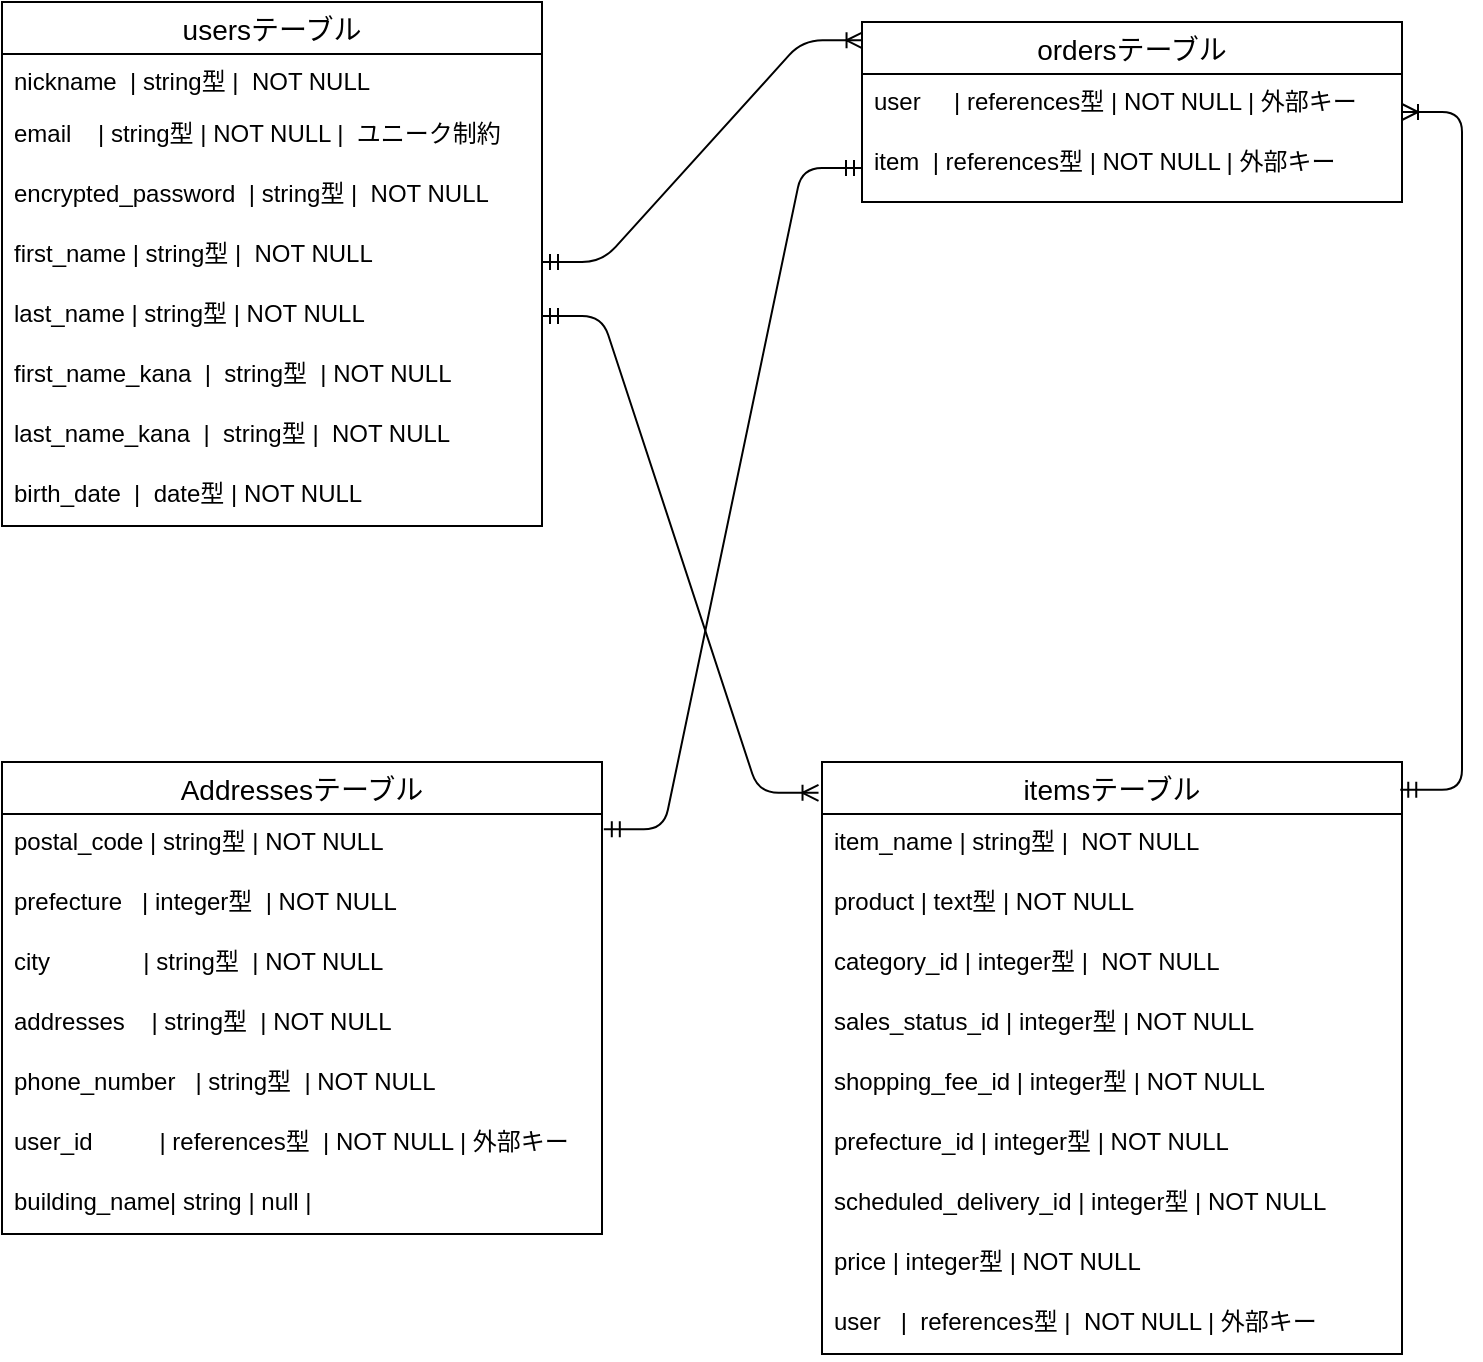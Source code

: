 <mxfile>
    <diagram id="QvsLKpEw3Mts_-JCKdX7" name="ページ1">
        <mxGraphModel dx="777" dy="739" grid="1" gridSize="10" guides="1" tooltips="1" connect="1" arrows="1" fold="1" page="1" pageScale="1" pageWidth="827" pageHeight="1169" math="0" shadow="0">
            <root>
                <mxCell id="0"/>
                <mxCell id="1" parent="0"/>
                <mxCell id="2" value="usersテーブル" style="swimlane;fontStyle=0;childLayout=stackLayout;horizontal=1;startSize=26;horizontalStack=0;resizeParent=1;resizeParentMax=0;resizeLast=0;collapsible=1;marginBottom=0;align=center;fontSize=14;" vertex="1" parent="1">
                    <mxGeometry x="50" y="50" width="270" height="262" as="geometry"/>
                </mxCell>
                <mxCell id="4" value="nickname  | string型 |  NOT NULL" style="text;strokeColor=none;fillColor=none;spacingLeft=4;spacingRight=4;overflow=hidden;rotatable=0;points=[[0,0.5],[1,0.5]];portConstraint=eastwest;fontSize=12;" vertex="1" parent="2">
                    <mxGeometry y="26" width="270" height="26" as="geometry"/>
                </mxCell>
                <mxCell id="5" value="email    | string型 | NOT NULL |  ユニーク制約" style="text;strokeColor=none;fillColor=none;spacingLeft=4;spacingRight=4;overflow=hidden;rotatable=0;points=[[0,0.5],[1,0.5]];portConstraint=eastwest;fontSize=12;" vertex="1" parent="2">
                    <mxGeometry y="52" width="270" height="30" as="geometry"/>
                </mxCell>
                <mxCell id="18" value="encrypted_password  | string型 |  NOT NULL" style="text;strokeColor=none;fillColor=none;spacingLeft=4;spacingRight=4;overflow=hidden;rotatable=0;points=[[0,0.5],[1,0.5]];portConstraint=eastwest;fontSize=12;" vertex="1" parent="2">
                    <mxGeometry y="82" width="270" height="30" as="geometry"/>
                </mxCell>
                <mxCell id="19" value="first_name | string型 |  NOT NULL" style="text;strokeColor=none;fillColor=none;spacingLeft=4;spacingRight=4;overflow=hidden;rotatable=0;points=[[0,0.5],[1,0.5]];portConstraint=eastwest;fontSize=12;" vertex="1" parent="2">
                    <mxGeometry y="112" width="270" height="30" as="geometry"/>
                </mxCell>
                <mxCell id="20" value="last_name | string型 | NOT NULL" style="text;strokeColor=none;fillColor=none;spacingLeft=4;spacingRight=4;overflow=hidden;rotatable=0;points=[[0,0.5],[1,0.5]];portConstraint=eastwest;fontSize=12;" vertex="1" parent="2">
                    <mxGeometry y="142" width="270" height="30" as="geometry"/>
                </mxCell>
                <mxCell id="21" value="first_name_kana  |  string型  | NOT NULL" style="text;strokeColor=none;fillColor=none;spacingLeft=4;spacingRight=4;overflow=hidden;rotatable=0;points=[[0,0.5],[1,0.5]];portConstraint=eastwest;fontSize=12;" vertex="1" parent="2">
                    <mxGeometry y="172" width="270" height="30" as="geometry"/>
                </mxCell>
                <mxCell id="22" value="last_name_kana  |  string型 |  NOT NULL" style="text;strokeColor=none;fillColor=none;spacingLeft=4;spacingRight=4;overflow=hidden;rotatable=0;points=[[0,0.5],[1,0.5]];portConstraint=eastwest;fontSize=12;" vertex="1" parent="2">
                    <mxGeometry y="202" width="270" height="30" as="geometry"/>
                </mxCell>
                <mxCell id="23" value="birth_date  |  date型 | NOT NULL" style="text;strokeColor=none;fillColor=none;spacingLeft=4;spacingRight=4;overflow=hidden;rotatable=0;points=[[0,0.5],[1,0.5]];portConstraint=eastwest;fontSize=12;" vertex="1" parent="2">
                    <mxGeometry y="232" width="270" height="30" as="geometry"/>
                </mxCell>
                <mxCell id="6" value="ordersテーブル" style="swimlane;fontStyle=0;childLayout=stackLayout;horizontal=1;startSize=26;horizontalStack=0;resizeParent=1;resizeParentMax=0;resizeLast=0;collapsible=1;marginBottom=0;align=center;fontSize=14;" vertex="1" parent="1">
                    <mxGeometry x="480" y="60" width="270" height="90" as="geometry"/>
                </mxCell>
                <mxCell id="8" value="user     | references型 | NOT NULL | 外部キー" style="text;strokeColor=none;fillColor=none;spacingLeft=4;spacingRight=4;overflow=hidden;rotatable=0;points=[[0,0.5],[1,0.5]];portConstraint=eastwest;fontSize=12;" vertex="1" parent="6">
                    <mxGeometry y="26" width="270" height="30" as="geometry"/>
                </mxCell>
                <mxCell id="9" value="item  | references型 | NOT NULL | 外部キー" style="text;strokeColor=none;fillColor=none;spacingLeft=4;spacingRight=4;overflow=hidden;rotatable=0;points=[[0,0.5],[1,0.5]];portConstraint=eastwest;fontSize=12;" vertex="1" parent="6">
                    <mxGeometry y="56" width="270" height="34" as="geometry"/>
                </mxCell>
                <mxCell id="10" value="itemsテーブル" style="swimlane;fontStyle=0;childLayout=stackLayout;horizontal=1;startSize=26;horizontalStack=0;resizeParent=1;resizeParentMax=0;resizeLast=0;collapsible=1;marginBottom=0;align=center;fontSize=14;" vertex="1" parent="1">
                    <mxGeometry x="460" y="430" width="290" height="296" as="geometry"/>
                </mxCell>
                <mxCell id="12" value="item_name | string型 |  NOT NULL " style="text;strokeColor=none;fillColor=none;spacingLeft=4;spacingRight=4;overflow=hidden;rotatable=0;points=[[0,0.5],[1,0.5]];portConstraint=eastwest;fontSize=12;" vertex="1" parent="10">
                    <mxGeometry y="26" width="290" height="30" as="geometry"/>
                </mxCell>
                <mxCell id="24" value="product | text型 | NOT NULL" style="text;strokeColor=none;fillColor=none;spacingLeft=4;spacingRight=4;overflow=hidden;rotatable=0;points=[[0,0.5],[1,0.5]];portConstraint=eastwest;fontSize=12;" vertex="1" parent="10">
                    <mxGeometry y="56" width="290" height="30" as="geometry"/>
                </mxCell>
                <mxCell id="25" value="category_id | integer型 |  NOT NULL" style="text;strokeColor=none;fillColor=none;spacingLeft=4;spacingRight=4;overflow=hidden;rotatable=0;points=[[0,0.5],[1,0.5]];portConstraint=eastwest;fontSize=12;" vertex="1" parent="10">
                    <mxGeometry y="86" width="290" height="30" as="geometry"/>
                </mxCell>
                <mxCell id="26" value="sales_status_id | integer型 | NOT NULL" style="text;strokeColor=none;fillColor=none;spacingLeft=4;spacingRight=4;overflow=hidden;rotatable=0;points=[[0,0.5],[1,0.5]];portConstraint=eastwest;fontSize=12;" vertex="1" parent="10">
                    <mxGeometry y="116" width="290" height="30" as="geometry"/>
                </mxCell>
                <mxCell id="27" value="shopping_fee_id | integer型 | NOT NULL" style="text;strokeColor=none;fillColor=none;spacingLeft=4;spacingRight=4;overflow=hidden;rotatable=0;points=[[0,0.5],[1,0.5]];portConstraint=eastwest;fontSize=12;" vertex="1" parent="10">
                    <mxGeometry y="146" width="290" height="30" as="geometry"/>
                </mxCell>
                <mxCell id="28" value="prefecture_id | integer型 | NOT NULL" style="text;strokeColor=none;fillColor=none;spacingLeft=4;spacingRight=4;overflow=hidden;rotatable=0;points=[[0,0.5],[1,0.5]];portConstraint=eastwest;fontSize=12;" vertex="1" parent="10">
                    <mxGeometry y="176" width="290" height="30" as="geometry"/>
                </mxCell>
                <mxCell id="29" value="scheduled_delivery_id | integer型 | NOT NULL" style="text;strokeColor=none;fillColor=none;spacingLeft=4;spacingRight=4;overflow=hidden;rotatable=0;points=[[0,0.5],[1,0.5]];portConstraint=eastwest;fontSize=12;" vertex="1" parent="10">
                    <mxGeometry y="206" width="290" height="30" as="geometry"/>
                </mxCell>
                <mxCell id="30" value="price | integer型 | NOT NULL" style="text;strokeColor=none;fillColor=none;spacingLeft=4;spacingRight=4;overflow=hidden;rotatable=0;points=[[0,0.5],[1,0.5]];portConstraint=eastwest;fontSize=12;" vertex="1" parent="10">
                    <mxGeometry y="236" width="290" height="30" as="geometry"/>
                </mxCell>
                <mxCell id="36" value="user   |  references型 |  NOT NULL | 外部キー" style="text;strokeColor=none;fillColor=none;spacingLeft=4;spacingRight=4;overflow=hidden;rotatable=0;points=[[0,0.5],[1,0.5]];portConstraint=eastwest;fontSize=12;" vertex="1" parent="10">
                    <mxGeometry y="266" width="290" height="30" as="geometry"/>
                </mxCell>
                <mxCell id="45" value="" style="edgeStyle=entityRelationEdgeStyle;fontSize=12;html=1;endArrow=ERoneToMany;startArrow=ERmandOne;exitX=0.997;exitY=0.047;exitDx=0;exitDy=0;exitPerimeter=0;" edge="1" parent="1" source="10" target="6">
                    <mxGeometry width="100" height="100" relative="1" as="geometry">
                        <mxPoint x="530" y="480" as="sourcePoint"/>
                        <mxPoint x="630" y="380" as="targetPoint"/>
                    </mxGeometry>
                </mxCell>
                <mxCell id="213" value="Addressesテーブル" style="swimlane;fontStyle=0;childLayout=stackLayout;horizontal=1;startSize=26;horizontalStack=0;resizeParent=1;resizeParentMax=0;resizeLast=0;collapsible=1;marginBottom=0;align=center;fontSize=14;" vertex="1" parent="1">
                    <mxGeometry x="50" y="430" width="300" height="236" as="geometry"/>
                </mxCell>
                <mxCell id="214" value="postal_code | string型 | NOT NULL " style="text;strokeColor=none;fillColor=none;spacingLeft=4;spacingRight=4;overflow=hidden;rotatable=0;points=[[0,0.5],[1,0.5]];portConstraint=eastwest;fontSize=12;" vertex="1" parent="213">
                    <mxGeometry y="26" width="300" height="30" as="geometry"/>
                </mxCell>
                <mxCell id="215" value="prefecture   | integer型  | NOT NULL " style="text;strokeColor=none;fillColor=none;spacingLeft=4;spacingRight=4;overflow=hidden;rotatable=0;points=[[0,0.5],[1,0.5]];portConstraint=eastwest;fontSize=12;" vertex="1" parent="213">
                    <mxGeometry y="56" width="300" height="30" as="geometry"/>
                </mxCell>
                <mxCell id="216" value="city              | string型  | NOT NULL " style="text;strokeColor=none;fillColor=none;spacingLeft=4;spacingRight=4;overflow=hidden;rotatable=0;points=[[0,0.5],[1,0.5]];portConstraint=eastwest;fontSize=12;" vertex="1" parent="213">
                    <mxGeometry y="86" width="300" height="30" as="geometry"/>
                </mxCell>
                <mxCell id="217" value="addresses    | string型  | NOT NULL " style="text;strokeColor=none;fillColor=none;spacingLeft=4;spacingRight=4;overflow=hidden;rotatable=0;points=[[0,0.5],[1,0.5]];portConstraint=eastwest;fontSize=12;" vertex="1" parent="213">
                    <mxGeometry y="116" width="300" height="30" as="geometry"/>
                </mxCell>
                <mxCell id="218" value="phone_number   | string型  | NOT NULL " style="text;strokeColor=none;fillColor=none;spacingLeft=4;spacingRight=4;overflow=hidden;rotatable=0;points=[[0,0.5],[1,0.5]];portConstraint=eastwest;fontSize=12;" vertex="1" parent="213">
                    <mxGeometry y="146" width="300" height="30" as="geometry"/>
                </mxCell>
                <mxCell id="220" value="user_id          | references型  | NOT NULL | 外部キー" style="text;strokeColor=none;fillColor=none;spacingLeft=4;spacingRight=4;overflow=hidden;rotatable=0;points=[[0,0.5],[1,0.5]];portConstraint=eastwest;fontSize=12;" vertex="1" parent="213">
                    <mxGeometry y="176" width="300" height="30" as="geometry"/>
                </mxCell>
                <mxCell id="237" value="building_name| string   | null                           |&#10;" style="text;strokeColor=none;fillColor=none;spacingLeft=4;spacingRight=4;overflow=hidden;rotatable=0;points=[[0,0.5],[1,0.5]];portConstraint=eastwest;fontSize=12;" vertex="1" parent="213">
                    <mxGeometry y="206" width="300" height="30" as="geometry"/>
                </mxCell>
                <mxCell id="223" value="" style="edgeStyle=entityRelationEdgeStyle;fontSize=12;html=1;endArrow=ERoneToMany;startArrow=ERmandOne;exitX=1;exitY=0.5;exitDx=0;exitDy=0;entryX=-0.006;entryY=0.052;entryDx=0;entryDy=0;entryPerimeter=0;" edge="1" parent="1" source="20" target="10">
                    <mxGeometry width="100" height="100" relative="1" as="geometry">
                        <mxPoint x="370" y="420" as="sourcePoint"/>
                        <mxPoint x="470" y="320" as="targetPoint"/>
                    </mxGeometry>
                </mxCell>
                <mxCell id="231" value="" style="edgeStyle=entityRelationEdgeStyle;fontSize=12;html=1;endArrow=ERoneToMany;startArrow=ERmandOne;entryX=0.001;entryY=0.102;entryDx=0;entryDy=0;entryPerimeter=0;" edge="1" parent="1" target="6">
                    <mxGeometry width="100" height="100" relative="1" as="geometry">
                        <mxPoint x="320" y="180" as="sourcePoint"/>
                        <mxPoint x="420" y="80" as="targetPoint"/>
                    </mxGeometry>
                </mxCell>
                <mxCell id="238" value="" style="edgeStyle=entityRelationEdgeStyle;fontSize=12;html=1;endArrow=ERmandOne;startArrow=ERmandOne;exitX=1.003;exitY=0.256;exitDx=0;exitDy=0;exitPerimeter=0;" edge="1" parent="1" source="214" target="9">
                    <mxGeometry width="100" height="100" relative="1" as="geometry">
                        <mxPoint x="360" y="460" as="sourcePoint"/>
                        <mxPoint x="460" y="360" as="targetPoint"/>
                    </mxGeometry>
                </mxCell>
            </root>
        </mxGraphModel>
    </diagram>
</mxfile>